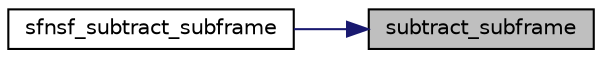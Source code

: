 digraph "subtract_subframe"
{
 // LATEX_PDF_SIZE
  edge [fontname="Helvetica",fontsize="10",labelfontname="Helvetica",labelfontsize="10"];
  node [fontname="Helvetica",fontsize="10",shape=record];
  rankdir="RL";
  Node1 [label="subtract_subframe",height=0.2,width=0.4,color="black", fillcolor="grey75", style="filled", fontcolor="black",tooltip=" "];
  Node1 -> Node2 [dir="back",color="midnightblue",fontsize="10",style="solid",fontname="Helvetica"];
  Node2 [label="sfnsf_subtract_subframe",height=0.2,width=0.4,color="black", fillcolor="white", style="filled",URL="$eNB__scheduler__RA_8c.html#add73ac504093463ecdd559b6a5781b52",tooltip=" "];
}
